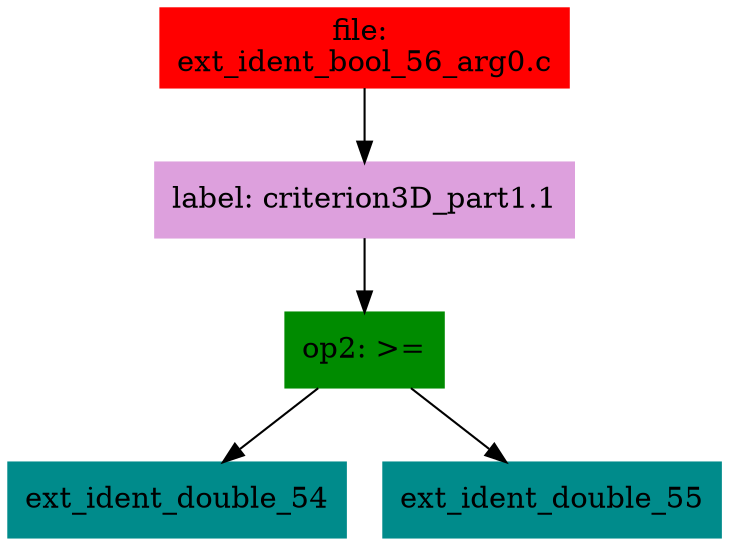 digraph G {
node [shape=box]

0 [label="file: 
ext_ident_bool_56_arg0.c",color=red, style=filled]
1 [label="label: criterion3D_part1.1",color=plum, style=filled]
0 -> 1
2 [label="op2: >=",color=green4, style=filled]
1 -> 2
3 [label="ext_ident_double_54",color=cyan4, style=filled]
2 -> 3
22 [label="ext_ident_double_55",color=cyan4, style=filled]
2 -> 22


}

